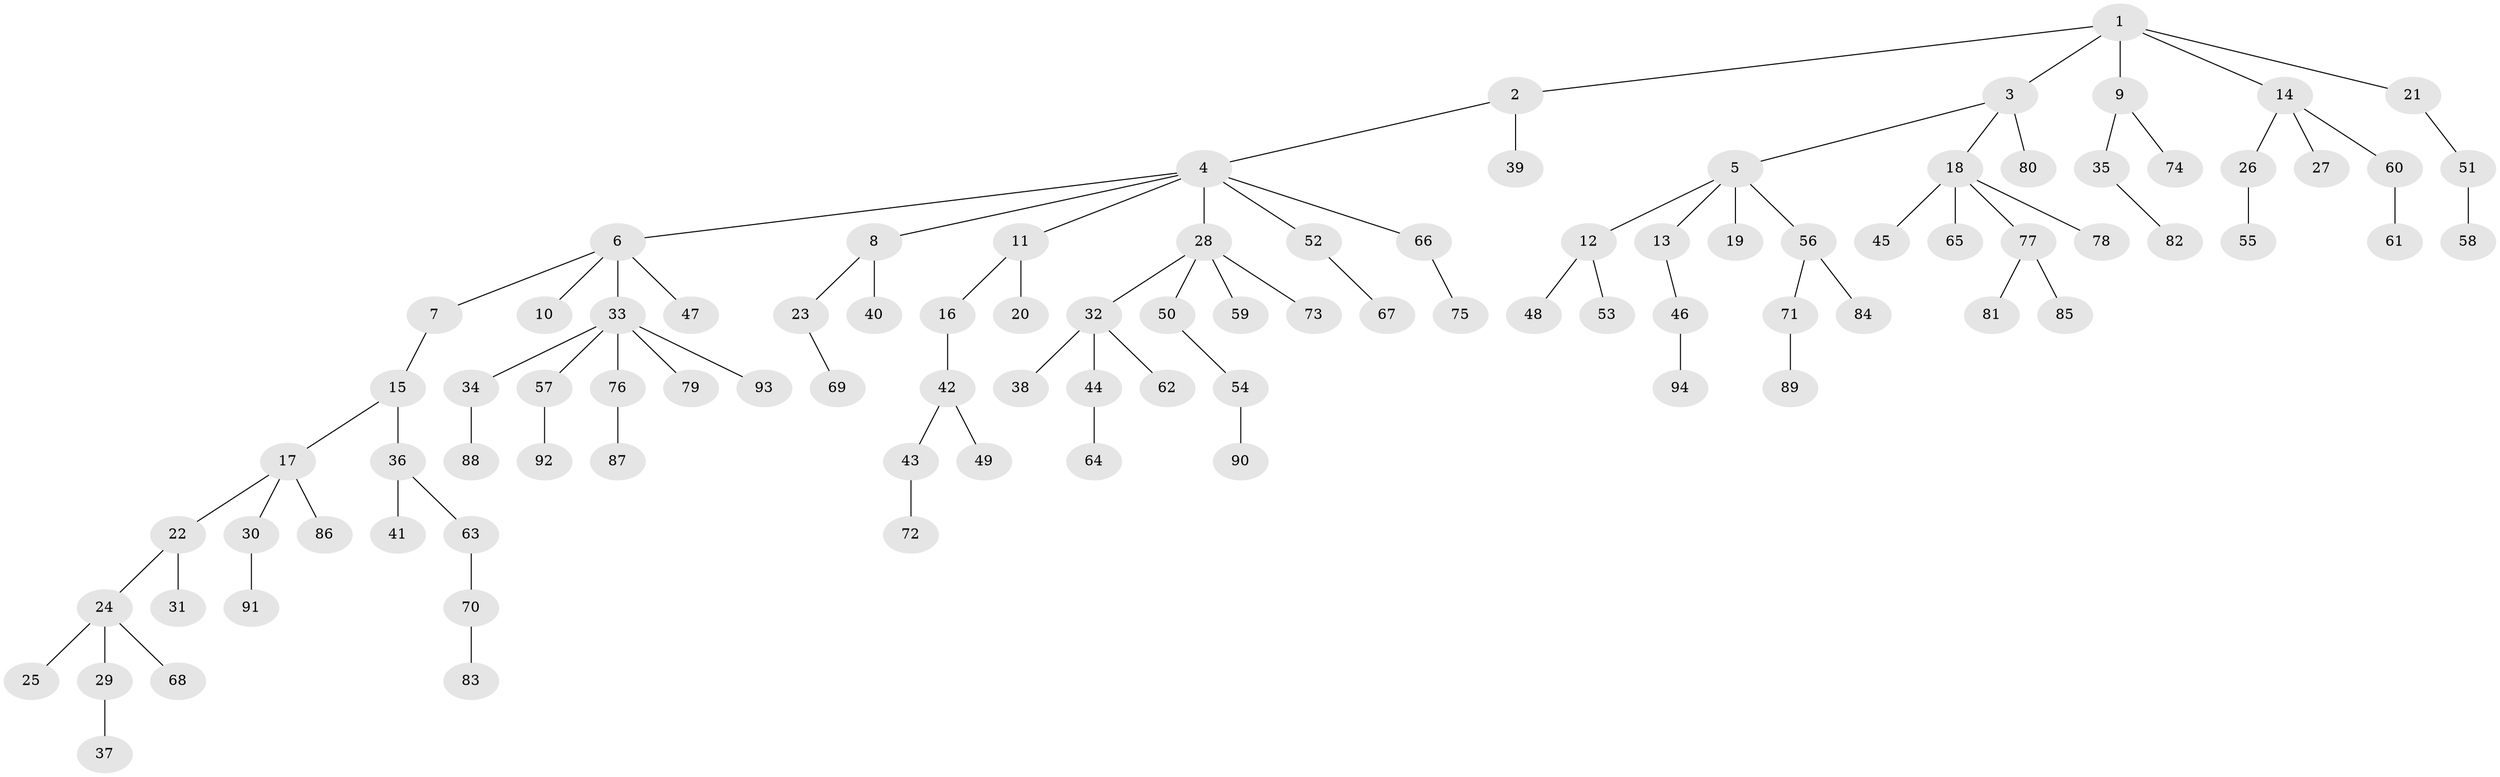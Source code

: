 // coarse degree distribution, {2: 0.2982456140350877, 3: 0.10526315789473684, 4: 0.07017543859649122, 7: 0.017543859649122806, 5: 0.03508771929824561, 1: 0.47368421052631576}
// Generated by graph-tools (version 1.1) at 2025/37/03/04/25 23:37:30]
// undirected, 94 vertices, 93 edges
graph export_dot {
  node [color=gray90,style=filled];
  1;
  2;
  3;
  4;
  5;
  6;
  7;
  8;
  9;
  10;
  11;
  12;
  13;
  14;
  15;
  16;
  17;
  18;
  19;
  20;
  21;
  22;
  23;
  24;
  25;
  26;
  27;
  28;
  29;
  30;
  31;
  32;
  33;
  34;
  35;
  36;
  37;
  38;
  39;
  40;
  41;
  42;
  43;
  44;
  45;
  46;
  47;
  48;
  49;
  50;
  51;
  52;
  53;
  54;
  55;
  56;
  57;
  58;
  59;
  60;
  61;
  62;
  63;
  64;
  65;
  66;
  67;
  68;
  69;
  70;
  71;
  72;
  73;
  74;
  75;
  76;
  77;
  78;
  79;
  80;
  81;
  82;
  83;
  84;
  85;
  86;
  87;
  88;
  89;
  90;
  91;
  92;
  93;
  94;
  1 -- 2;
  1 -- 3;
  1 -- 9;
  1 -- 14;
  1 -- 21;
  2 -- 4;
  2 -- 39;
  3 -- 5;
  3 -- 18;
  3 -- 80;
  4 -- 6;
  4 -- 8;
  4 -- 11;
  4 -- 28;
  4 -- 52;
  4 -- 66;
  5 -- 12;
  5 -- 13;
  5 -- 19;
  5 -- 56;
  6 -- 7;
  6 -- 10;
  6 -- 33;
  6 -- 47;
  7 -- 15;
  8 -- 23;
  8 -- 40;
  9 -- 35;
  9 -- 74;
  11 -- 16;
  11 -- 20;
  12 -- 48;
  12 -- 53;
  13 -- 46;
  14 -- 26;
  14 -- 27;
  14 -- 60;
  15 -- 17;
  15 -- 36;
  16 -- 42;
  17 -- 22;
  17 -- 30;
  17 -- 86;
  18 -- 45;
  18 -- 65;
  18 -- 77;
  18 -- 78;
  21 -- 51;
  22 -- 24;
  22 -- 31;
  23 -- 69;
  24 -- 25;
  24 -- 29;
  24 -- 68;
  26 -- 55;
  28 -- 32;
  28 -- 50;
  28 -- 59;
  28 -- 73;
  29 -- 37;
  30 -- 91;
  32 -- 38;
  32 -- 44;
  32 -- 62;
  33 -- 34;
  33 -- 57;
  33 -- 76;
  33 -- 79;
  33 -- 93;
  34 -- 88;
  35 -- 82;
  36 -- 41;
  36 -- 63;
  42 -- 43;
  42 -- 49;
  43 -- 72;
  44 -- 64;
  46 -- 94;
  50 -- 54;
  51 -- 58;
  52 -- 67;
  54 -- 90;
  56 -- 71;
  56 -- 84;
  57 -- 92;
  60 -- 61;
  63 -- 70;
  66 -- 75;
  70 -- 83;
  71 -- 89;
  76 -- 87;
  77 -- 81;
  77 -- 85;
}
